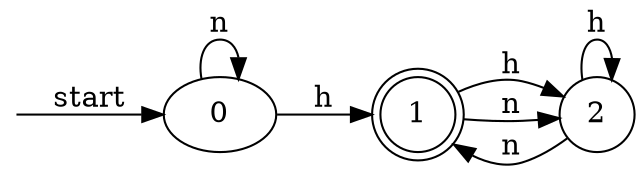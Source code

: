 digraph dfa {
    rankdir = LR;
    __start [style = invis, shape = point];
    __start -> "0" [ label = "start" ];
    node [shape = doublecircle]; "1"
    node [shape = circle];
    "1" -> "2" [ label = "h" ];
    "1" -> "2" [ label = "n" ];
    "0" -> "1" [ label = "h" ];
    "0" -> "0" [ label = "n" ];
    "2" -> "2" [ label = "h" ];
    "2" -> "1" [ label = "n" ];
}

